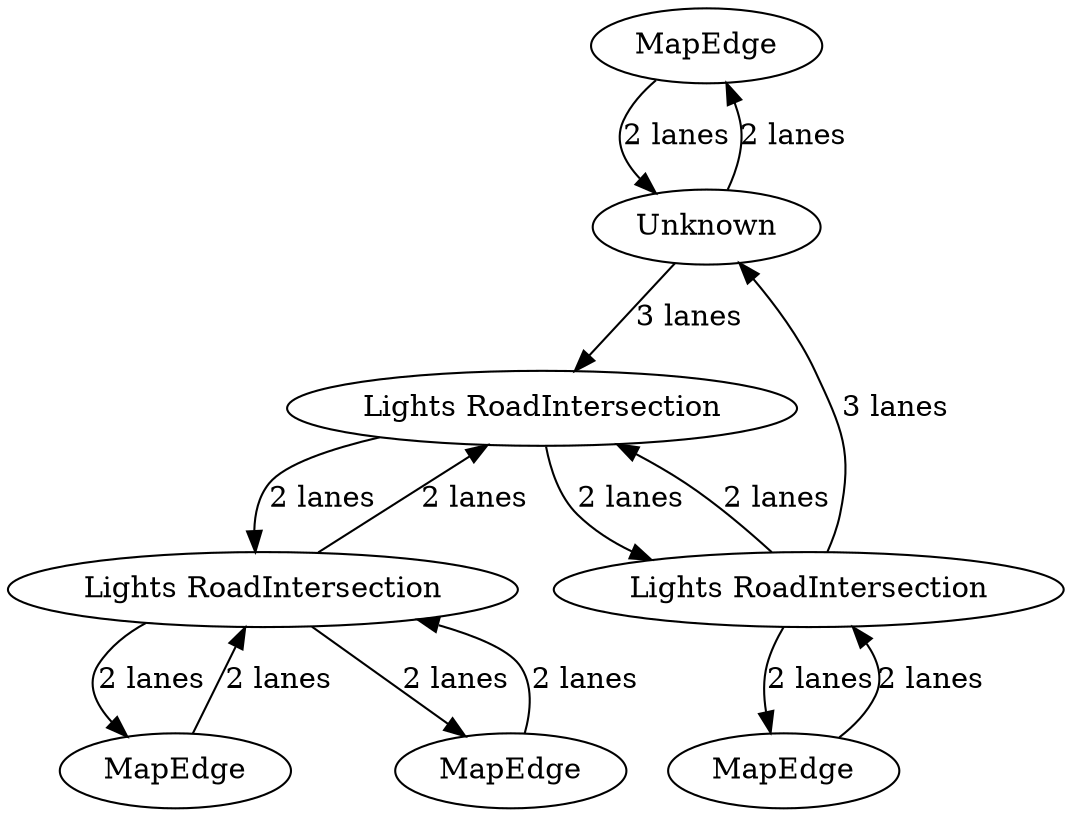 digraph {
    0 [ label = "MapEdge" ]
    1 [ label = "MapEdge" ]
    2 [ label = "Unknown" ]
    3 [ label = "Lights RoadIntersection" ]
    4 [ label = "Lights RoadIntersection" ]
    5 [ label = "Lights RoadIntersection" ]
    6 [ label = "MapEdge" ]
    7 [ label = "MapEdge" ]
    2 -> 0 [ label = "2 lanes" ]
    0 -> 2 [ label = "2 lanes" ]
    5 -> 2 [ label = "3 lanes" ]
    2 -> 4 [ label = "3 lanes" ]
    1 -> 3 [ label = "2 lanes" ]
    3 -> 1 [ label = "2 lanes" ]
    3 -> 4 [ label = "2 lanes" ]
    4 -> 3 [ label = "2 lanes" ]
    4 -> 5 [ label = "2 lanes" ]
    5 -> 4 [ label = "2 lanes" ]
    5 -> 7 [ label = "2 lanes" ]
    7 -> 5 [ label = "2 lanes" ]
    3 -> 6 [ label = "2 lanes" ]
    6 -> 3 [ label = "2 lanes" ]
}
